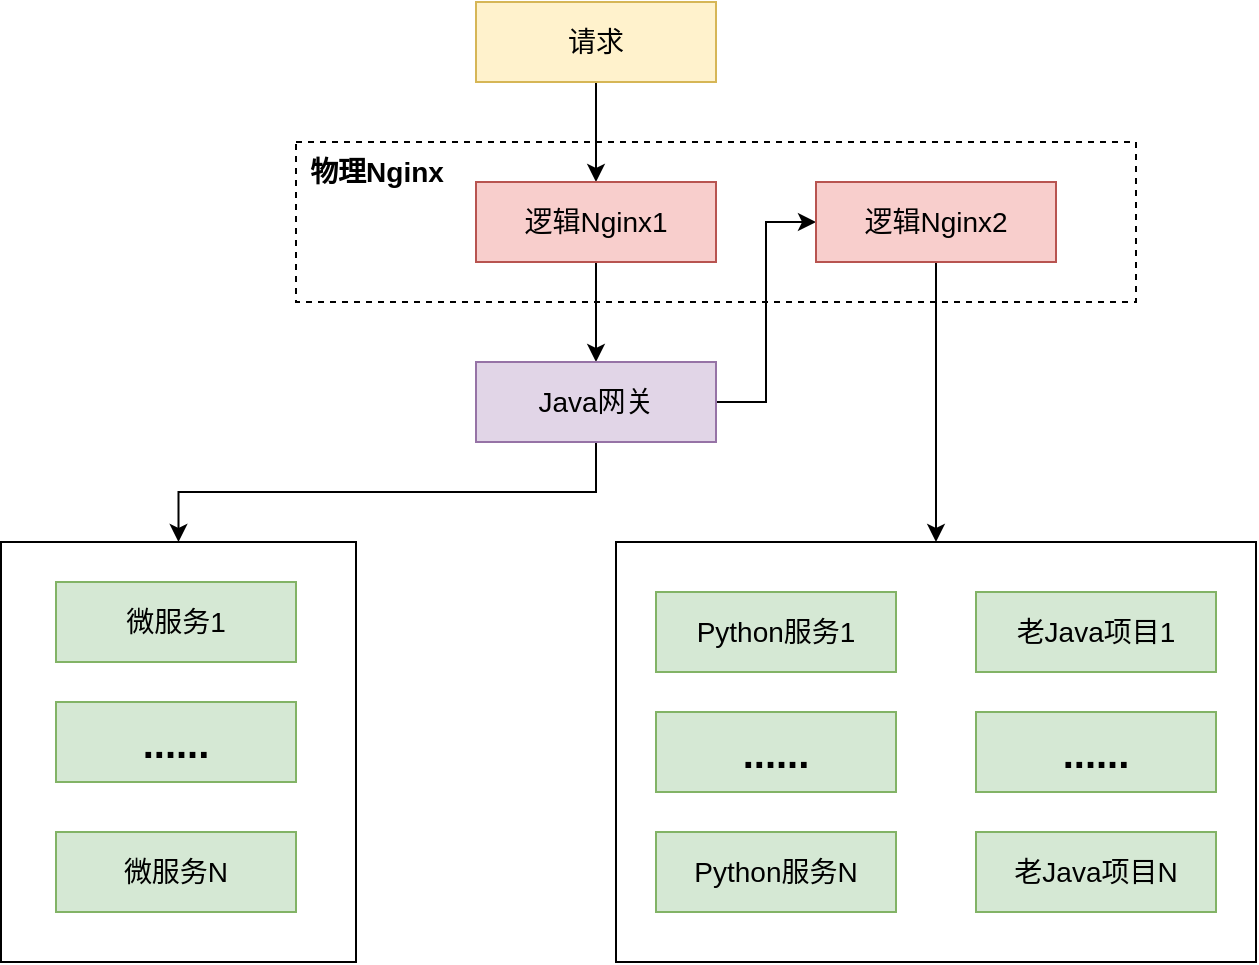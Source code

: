 <mxfile version="21.6.8" type="github">
  <diagram name="第 1 页" id="C82AyN2CoFM8Ek7swa8W">
    <mxGraphModel dx="1434" dy="750" grid="1" gridSize="10" guides="1" tooltips="1" connect="1" arrows="1" fold="1" page="1" pageScale="1" pageWidth="827" pageHeight="1169" math="0" shadow="0">
      <root>
        <mxCell id="0" />
        <mxCell id="1" parent="0" />
        <mxCell id="7SFh0YOWtB8rKyFPKQQb-27" value="" style="rounded=0;whiteSpace=wrap;html=1;dashed=1;" vertex="1" parent="1">
          <mxGeometry x="280" y="200" width="420" height="80" as="geometry" />
        </mxCell>
        <mxCell id="7SFh0YOWtB8rKyFPKQQb-25" value="" style="rounded=0;whiteSpace=wrap;html=1;" vertex="1" parent="1">
          <mxGeometry x="440" y="400" width="320" height="210" as="geometry" />
        </mxCell>
        <mxCell id="7SFh0YOWtB8rKyFPKQQb-1" value="" style="rounded=0;whiteSpace=wrap;html=1;" vertex="1" parent="1">
          <mxGeometry x="132.5" y="400" width="177.5" height="210" as="geometry" />
        </mxCell>
        <mxCell id="7SFh0YOWtB8rKyFPKQQb-2" style="edgeStyle=orthogonalEdgeStyle;rounded=0;orthogonalLoop=1;jettySize=auto;html=1;exitX=0.5;exitY=1;exitDx=0;exitDy=0;" edge="1" parent="1" source="7SFh0YOWtB8rKyFPKQQb-3" target="7SFh0YOWtB8rKyFPKQQb-11">
          <mxGeometry relative="1" as="geometry" />
        </mxCell>
        <mxCell id="7SFh0YOWtB8rKyFPKQQb-3" value="&lt;font style=&quot;font-size: 14px;&quot;&gt;请求&lt;/font&gt;" style="rounded=0;whiteSpace=wrap;html=1;fillColor=#fff2cc;strokeColor=#d6b656;" vertex="1" parent="1">
          <mxGeometry x="370" y="130" width="120" height="40" as="geometry" />
        </mxCell>
        <mxCell id="7SFh0YOWtB8rKyFPKQQb-4" style="edgeStyle=orthogonalEdgeStyle;rounded=0;orthogonalLoop=1;jettySize=auto;html=1;exitX=0.5;exitY=1;exitDx=0;exitDy=0;entryX=0.5;entryY=0;entryDx=0;entryDy=0;" edge="1" parent="1" source="7SFh0YOWtB8rKyFPKQQb-11" target="7SFh0YOWtB8rKyFPKQQb-13">
          <mxGeometry relative="1" as="geometry" />
        </mxCell>
        <mxCell id="7SFh0YOWtB8rKyFPKQQb-11" value="&lt;font style=&quot;font-size: 14px;&quot;&gt;逻辑Nginx1&lt;/font&gt;" style="rounded=0;whiteSpace=wrap;html=1;fillColor=#f8cecc;strokeColor=#b85450;" vertex="1" parent="1">
          <mxGeometry x="370" y="220" width="120" height="40" as="geometry" />
        </mxCell>
        <mxCell id="7SFh0YOWtB8rKyFPKQQb-12" style="edgeStyle=orthogonalEdgeStyle;rounded=0;orthogonalLoop=1;jettySize=auto;html=1;exitX=0.5;exitY=1;exitDx=0;exitDy=0;" edge="1" parent="1" source="7SFh0YOWtB8rKyFPKQQb-13" target="7SFh0YOWtB8rKyFPKQQb-1">
          <mxGeometry relative="1" as="geometry" />
        </mxCell>
        <mxCell id="7SFh0YOWtB8rKyFPKQQb-24" style="edgeStyle=orthogonalEdgeStyle;rounded=0;orthogonalLoop=1;jettySize=auto;html=1;exitX=1;exitY=0.5;exitDx=0;exitDy=0;entryX=0;entryY=0.5;entryDx=0;entryDy=0;" edge="1" parent="1" source="7SFh0YOWtB8rKyFPKQQb-13" target="7SFh0YOWtB8rKyFPKQQb-23">
          <mxGeometry relative="1" as="geometry" />
        </mxCell>
        <mxCell id="7SFh0YOWtB8rKyFPKQQb-13" value="&lt;font style=&quot;font-size: 14px;&quot;&gt;Java网关&lt;/font&gt;" style="rounded=0;whiteSpace=wrap;html=1;fillColor=#e1d5e7;strokeColor=#9673a6;" vertex="1" parent="1">
          <mxGeometry x="370" y="310" width="120" height="40" as="geometry" />
        </mxCell>
        <mxCell id="7SFh0YOWtB8rKyFPKQQb-14" value="&lt;font style=&quot;font-size: 14px;&quot;&gt;微服务1&lt;/font&gt;" style="rounded=0;whiteSpace=wrap;html=1;fillColor=#d5e8d4;strokeColor=#82b366;" vertex="1" parent="1">
          <mxGeometry x="160" y="420" width="120" height="40" as="geometry" />
        </mxCell>
        <mxCell id="7SFh0YOWtB8rKyFPKQQb-15" value="&lt;font style=&quot;font-size: 14px;&quot;&gt;微服务N&lt;/font&gt;" style="rounded=0;whiteSpace=wrap;html=1;fillColor=#d5e8d4;strokeColor=#82b366;" vertex="1" parent="1">
          <mxGeometry x="160" y="545" width="120" height="40" as="geometry" />
        </mxCell>
        <mxCell id="7SFh0YOWtB8rKyFPKQQb-16" value="&lt;font style=&quot;font-size: 20px;&quot;&gt;&lt;b&gt;......&lt;/b&gt;&lt;/font&gt;" style="rounded=0;whiteSpace=wrap;html=1;fillColor=#d5e8d4;strokeColor=#82b366;" vertex="1" parent="1">
          <mxGeometry x="160" y="480" width="120" height="40" as="geometry" />
        </mxCell>
        <mxCell id="7SFh0YOWtB8rKyFPKQQb-17" value="&lt;font style=&quot;font-size: 14px;&quot;&gt;Python服务1&lt;/font&gt;" style="rounded=0;whiteSpace=wrap;html=1;fillColor=#d5e8d4;strokeColor=#82b366;" vertex="1" parent="1">
          <mxGeometry x="460" y="425" width="120" height="40" as="geometry" />
        </mxCell>
        <mxCell id="7SFh0YOWtB8rKyFPKQQb-18" value="&lt;font style=&quot;font-size: 14px;&quot;&gt;Python服务N&lt;/font&gt;" style="rounded=0;whiteSpace=wrap;html=1;fillColor=#d5e8d4;strokeColor=#82b366;" vertex="1" parent="1">
          <mxGeometry x="460" y="545" width="120" height="40" as="geometry" />
        </mxCell>
        <mxCell id="7SFh0YOWtB8rKyFPKQQb-19" value="&lt;font style=&quot;font-size: 14px;&quot;&gt;老Java项目1&lt;/font&gt;" style="rounded=0;whiteSpace=wrap;html=1;fillColor=#d5e8d4;strokeColor=#82b366;" vertex="1" parent="1">
          <mxGeometry x="620" y="425" width="120" height="40" as="geometry" />
        </mxCell>
        <mxCell id="7SFh0YOWtB8rKyFPKQQb-20" value="&lt;font style=&quot;font-size: 14px;&quot;&gt;老Java项目N&lt;/font&gt;" style="rounded=0;whiteSpace=wrap;html=1;fillColor=#d5e8d4;strokeColor=#82b366;" vertex="1" parent="1">
          <mxGeometry x="620" y="545" width="120" height="40" as="geometry" />
        </mxCell>
        <mxCell id="7SFh0YOWtB8rKyFPKQQb-21" value="&lt;font style=&quot;font-size: 20px;&quot;&gt;&lt;b&gt;......&lt;/b&gt;&lt;/font&gt;" style="rounded=0;whiteSpace=wrap;html=1;fillColor=#d5e8d4;strokeColor=#82b366;" vertex="1" parent="1">
          <mxGeometry x="460" y="485" width="120" height="40" as="geometry" />
        </mxCell>
        <mxCell id="7SFh0YOWtB8rKyFPKQQb-22" value="&lt;font style=&quot;font-size: 20px;&quot;&gt;&lt;b&gt;......&lt;/b&gt;&lt;/font&gt;" style="rounded=0;whiteSpace=wrap;html=1;fillColor=#d5e8d4;strokeColor=#82b366;" vertex="1" parent="1">
          <mxGeometry x="620" y="485" width="120" height="40" as="geometry" />
        </mxCell>
        <mxCell id="7SFh0YOWtB8rKyFPKQQb-26" style="edgeStyle=orthogonalEdgeStyle;rounded=0;orthogonalLoop=1;jettySize=auto;html=1;exitX=0.5;exitY=1;exitDx=0;exitDy=0;" edge="1" parent="1" source="7SFh0YOWtB8rKyFPKQQb-23" target="7SFh0YOWtB8rKyFPKQQb-25">
          <mxGeometry relative="1" as="geometry" />
        </mxCell>
        <mxCell id="7SFh0YOWtB8rKyFPKQQb-23" value="&lt;font style=&quot;font-size: 14px;&quot;&gt;逻辑Nginx2&lt;/font&gt;" style="rounded=0;whiteSpace=wrap;html=1;fillColor=#f8cecc;strokeColor=#b85450;" vertex="1" parent="1">
          <mxGeometry x="540" y="220" width="120" height="40" as="geometry" />
        </mxCell>
        <mxCell id="7SFh0YOWtB8rKyFPKQQb-28" value="&lt;b&gt;&lt;font style=&quot;font-size: 14px;&quot;&gt;物理Nginx&lt;/font&gt;&lt;/b&gt;" style="text;html=1;align=center;verticalAlign=middle;resizable=0;points=[];autosize=1;strokeColor=none;fillColor=none;" vertex="1" parent="1">
          <mxGeometry x="275" y="200" width="90" height="30" as="geometry" />
        </mxCell>
      </root>
    </mxGraphModel>
  </diagram>
</mxfile>
